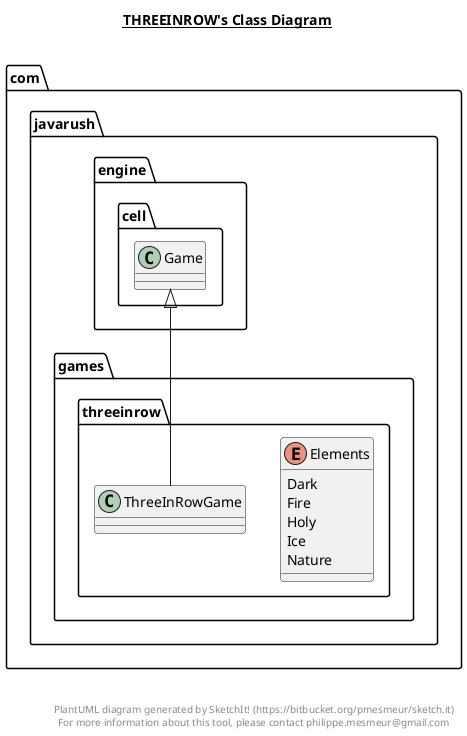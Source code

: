@startuml

title __THREEINROW's Class Diagram__\n

  namespace com.javarush.games.threeinrow {
    enum Elements {
      Dark
      Fire
      Holy
      Ice
      Nature
    }
  }
  

  namespace com.javarush.games.threeinrow {
    class com.javarush.games.threeinrow.ThreeInRowGame {
    }
  }
  

  com.javarush.games.threeinrow.ThreeInRowGame -up-|> com.javarush.engine.cell.Game


right footer


PlantUML diagram generated by SketchIt! (https://bitbucket.org/pmesmeur/sketch.it)
For more information about this tool, please contact philippe.mesmeur@gmail.com
endfooter

@enduml

